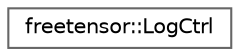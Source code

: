 digraph "Graphical Class Hierarchy"
{
 // LATEX_PDF_SIZE
  bgcolor="transparent";
  edge [fontname=Helvetica,fontsize=10,labelfontname=Helvetica,labelfontsize=10];
  node [fontname=Helvetica,fontsize=10,shape=box,height=0.2,width=0.4];
  rankdir="LR";
  Node0 [label="freetensor::LogCtrl",height=0.2,width=0.4,color="grey40", fillcolor="white", style="filled",URL="$classfreetensor_1_1LogCtrl.html",tooltip=" "];
}
